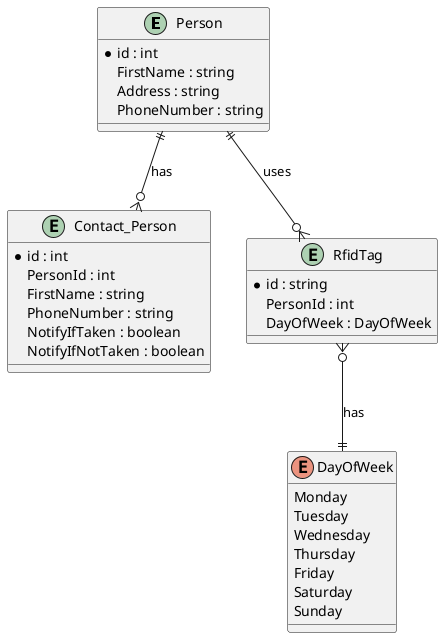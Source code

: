 @startuml
entity "Person" as Person {
  *id : int
  FirstName : string
  Address : string
  PhoneNumber : string
}

entity "Contact_Person" as ContactPerson {
  *id : int
  PersonId : int
  FirstName : string
  PhoneNumber : string
  NotifyIfTaken : boolean
  NotifyIfNotTaken : boolean
}


entity "RfidTag" as RFID {
  *id : string
  PersonId : int
  DayOfWeek : DayOfWeek
}

enum DayOfWeek {
  Monday
  Tuesday
  Wednesday
  Thursday
  Friday
  Saturday
  Sunday
}

Person ||--o{ ContactPerson : "has"
Person ||--o{ RFID : "uses"
RFID }o--|| DayOfWeek : "has"

@enduml

